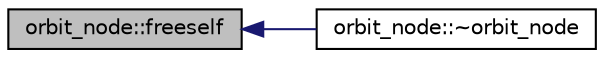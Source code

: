 digraph "orbit_node::freeself"
{
  edge [fontname="Helvetica",fontsize="10",labelfontname="Helvetica",labelfontsize="10"];
  node [fontname="Helvetica",fontsize="10",shape=record];
  rankdir="LR";
  Node9 [label="orbit_node::freeself",height=0.2,width=0.4,color="black", fillcolor="grey75", style="filled", fontcolor="black"];
  Node9 -> Node10 [dir="back",color="midnightblue",fontsize="10",style="solid",fontname="Helvetica"];
  Node10 [label="orbit_node::~orbit_node",height=0.2,width=0.4,color="black", fillcolor="white", style="filled",URL="$de/df0/classorbit__node.html#afdc3c9464a5706d6a6c8888ff44f0a4c"];
}
